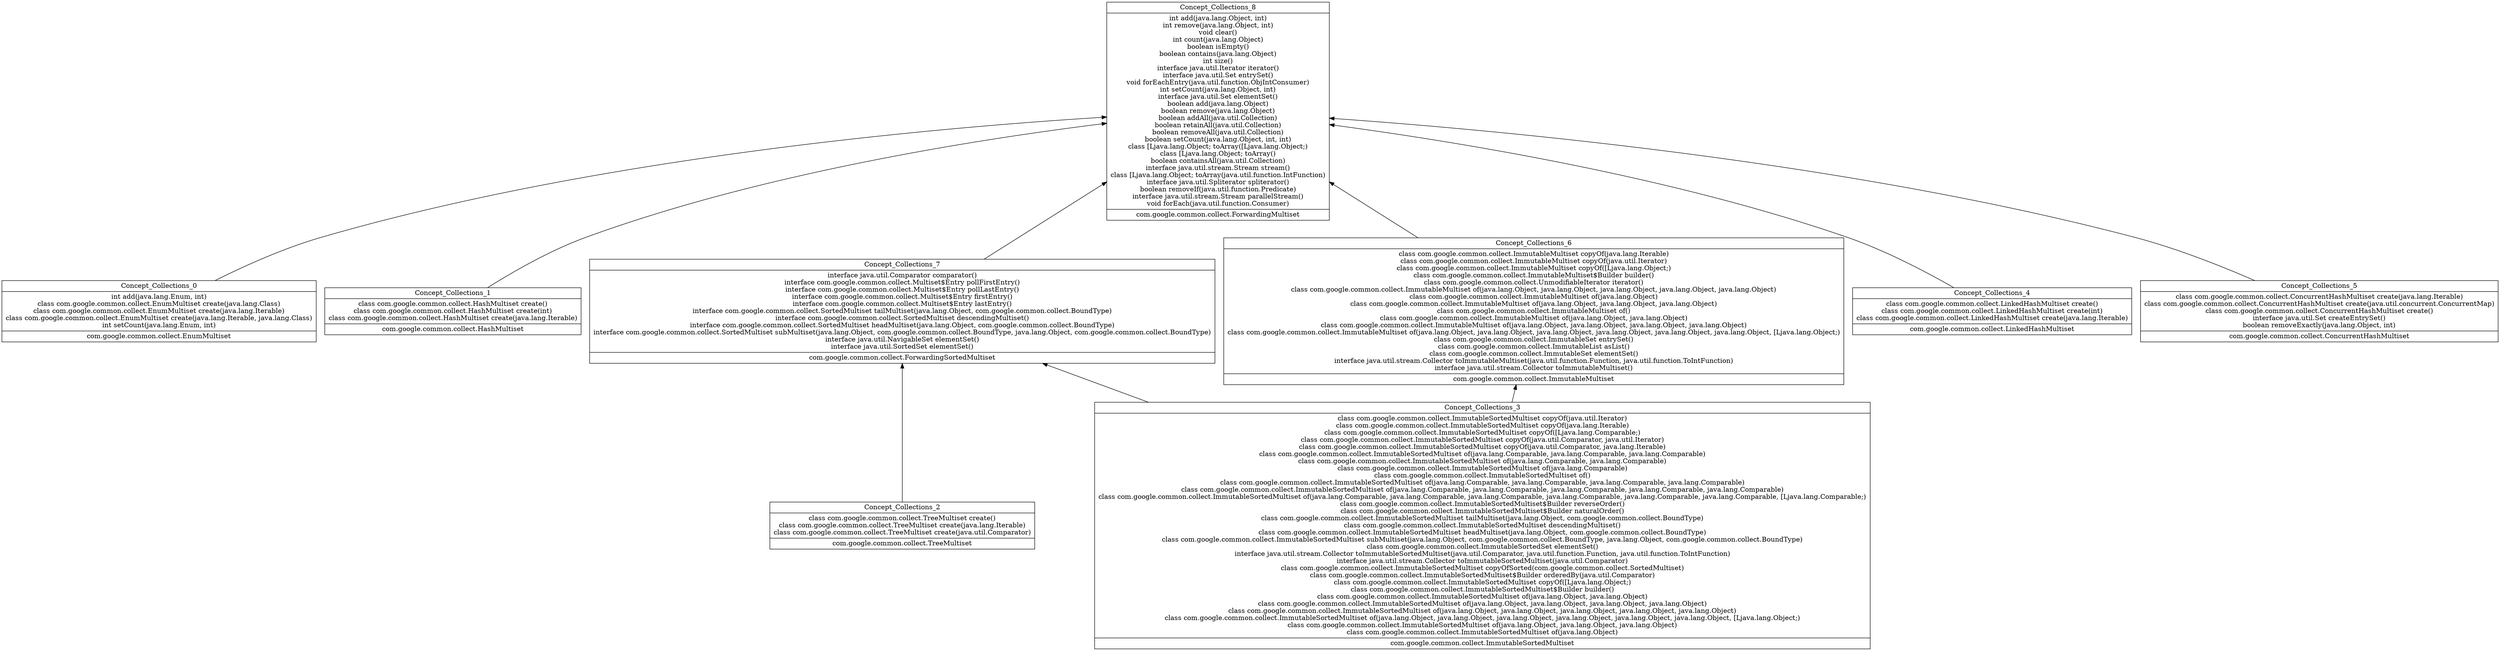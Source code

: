 digraph G { 
	rankdir=BT;
subgraph Collections { 
label="Collections";
0 [shape=record,label="{Concept_Collections_8|int add(java.lang.Object, int)\nint remove(java.lang.Object, int)\nvoid clear()\nint count(java.lang.Object)\nboolean isEmpty()\nboolean contains(java.lang.Object)\nint size()\ninterface java.util.Iterator iterator()\ninterface java.util.Set entrySet()\nvoid forEachEntry(java.util.function.ObjIntConsumer)\nint setCount(java.lang.Object, int)\ninterface java.util.Set elementSet()\nboolean add(java.lang.Object)\nboolean remove(java.lang.Object)\nboolean addAll(java.util.Collection)\nboolean retainAll(java.util.Collection)\nboolean removeAll(java.util.Collection)\nboolean setCount(java.lang.Object, int, int)\nclass [Ljava.lang.Object; toArray([Ljava.lang.Object;)\nclass [Ljava.lang.Object; toArray()\nboolean containsAll(java.util.Collection)\ninterface java.util.stream.Stream stream()\nclass [Ljava.lang.Object; toArray(java.util.function.IntFunction)\ninterface java.util.Spliterator spliterator()\nboolean removeIf(java.util.function.Predicate)\ninterface java.util.stream.Stream parallelStream()\nvoid forEach(java.util.function.Consumer)\n|com.google.common.collect.ForwardingMultiset\n}"];
1 [shape=record,label="{Concept_Collections_0|int add(java.lang.Enum, int)\nclass com.google.common.collect.EnumMultiset create(java.lang.Class)\nclass com.google.common.collect.EnumMultiset create(java.lang.Iterable)\nclass com.google.common.collect.EnumMultiset create(java.lang.Iterable, java.lang.Class)\nint setCount(java.lang.Enum, int)\n|com.google.common.collect.EnumMultiset\n}"];
2 [shape=record,label="{Concept_Collections_1|class com.google.common.collect.HashMultiset create()\nclass com.google.common.collect.HashMultiset create(int)\nclass com.google.common.collect.HashMultiset create(java.lang.Iterable)\n|com.google.common.collect.HashMultiset\n}"];
3 [shape=record,label="{Concept_Collections_2|class com.google.common.collect.TreeMultiset create()\nclass com.google.common.collect.TreeMultiset create(java.lang.Iterable)\nclass com.google.common.collect.TreeMultiset create(java.util.Comparator)\n|com.google.common.collect.TreeMultiset\n}"];
4 [shape=record,label="{Concept_Collections_7|interface java.util.Comparator comparator()\ninterface com.google.common.collect.Multiset$Entry pollFirstEntry()\ninterface com.google.common.collect.Multiset$Entry pollLastEntry()\ninterface com.google.common.collect.Multiset$Entry firstEntry()\ninterface com.google.common.collect.Multiset$Entry lastEntry()\ninterface com.google.common.collect.SortedMultiset tailMultiset(java.lang.Object, com.google.common.collect.BoundType)\ninterface com.google.common.collect.SortedMultiset descendingMultiset()\ninterface com.google.common.collect.SortedMultiset headMultiset(java.lang.Object, com.google.common.collect.BoundType)\ninterface com.google.common.collect.SortedMultiset subMultiset(java.lang.Object, com.google.common.collect.BoundType, java.lang.Object, com.google.common.collect.BoundType)\ninterface java.util.NavigableSet elementSet()\ninterface java.util.SortedSet elementSet()\n|com.google.common.collect.ForwardingSortedMultiset\n}"];
5 [shape=record,label="{Concept_Collections_3|class com.google.common.collect.ImmutableSortedMultiset copyOf(java.util.Iterator)\nclass com.google.common.collect.ImmutableSortedMultiset copyOf(java.lang.Iterable)\nclass com.google.common.collect.ImmutableSortedMultiset copyOf([Ljava.lang.Comparable;)\nclass com.google.common.collect.ImmutableSortedMultiset copyOf(java.util.Comparator, java.util.Iterator)\nclass com.google.common.collect.ImmutableSortedMultiset copyOf(java.util.Comparator, java.lang.Iterable)\nclass com.google.common.collect.ImmutableSortedMultiset of(java.lang.Comparable, java.lang.Comparable, java.lang.Comparable)\nclass com.google.common.collect.ImmutableSortedMultiset of(java.lang.Comparable, java.lang.Comparable)\nclass com.google.common.collect.ImmutableSortedMultiset of(java.lang.Comparable)\nclass com.google.common.collect.ImmutableSortedMultiset of()\nclass com.google.common.collect.ImmutableSortedMultiset of(java.lang.Comparable, java.lang.Comparable, java.lang.Comparable, java.lang.Comparable)\nclass com.google.common.collect.ImmutableSortedMultiset of(java.lang.Comparable, java.lang.Comparable, java.lang.Comparable, java.lang.Comparable, java.lang.Comparable)\nclass com.google.common.collect.ImmutableSortedMultiset of(java.lang.Comparable, java.lang.Comparable, java.lang.Comparable, java.lang.Comparable, java.lang.Comparable, java.lang.Comparable, [Ljava.lang.Comparable;)\nclass com.google.common.collect.ImmutableSortedMultiset$Builder reverseOrder()\nclass com.google.common.collect.ImmutableSortedMultiset$Builder naturalOrder()\nclass com.google.common.collect.ImmutableSortedMultiset tailMultiset(java.lang.Object, com.google.common.collect.BoundType)\nclass com.google.common.collect.ImmutableSortedMultiset descendingMultiset()\nclass com.google.common.collect.ImmutableSortedMultiset headMultiset(java.lang.Object, com.google.common.collect.BoundType)\nclass com.google.common.collect.ImmutableSortedMultiset subMultiset(java.lang.Object, com.google.common.collect.BoundType, java.lang.Object, com.google.common.collect.BoundType)\nclass com.google.common.collect.ImmutableSortedSet elementSet()\ninterface java.util.stream.Collector toImmutableSortedMultiset(java.util.Comparator, java.util.function.Function, java.util.function.ToIntFunction)\ninterface java.util.stream.Collector toImmutableSortedMultiset(java.util.Comparator)\nclass com.google.common.collect.ImmutableSortedMultiset copyOfSorted(com.google.common.collect.SortedMultiset)\nclass com.google.common.collect.ImmutableSortedMultiset$Builder orderedBy(java.util.Comparator)\nclass com.google.common.collect.ImmutableSortedMultiset copyOf([Ljava.lang.Object;)\nclass com.google.common.collect.ImmutableSortedMultiset$Builder builder()\nclass com.google.common.collect.ImmutableSortedMultiset of(java.lang.Object, java.lang.Object)\nclass com.google.common.collect.ImmutableSortedMultiset of(java.lang.Object, java.lang.Object, java.lang.Object, java.lang.Object)\nclass com.google.common.collect.ImmutableSortedMultiset of(java.lang.Object, java.lang.Object, java.lang.Object, java.lang.Object, java.lang.Object)\nclass com.google.common.collect.ImmutableSortedMultiset of(java.lang.Object, java.lang.Object, java.lang.Object, java.lang.Object, java.lang.Object, java.lang.Object, [Ljava.lang.Object;)\nclass com.google.common.collect.ImmutableSortedMultiset of(java.lang.Object, java.lang.Object, java.lang.Object)\nclass com.google.common.collect.ImmutableSortedMultiset of(java.lang.Object)\n|com.google.common.collect.ImmutableSortedMultiset\n}"];
6 [shape=record,label="{Concept_Collections_6|class com.google.common.collect.ImmutableMultiset copyOf(java.lang.Iterable)\nclass com.google.common.collect.ImmutableMultiset copyOf(java.util.Iterator)\nclass com.google.common.collect.ImmutableMultiset copyOf([Ljava.lang.Object;)\nclass com.google.common.collect.ImmutableMultiset$Builder builder()\nclass com.google.common.collect.UnmodifiableIterator iterator()\nclass com.google.common.collect.ImmutableMultiset of(java.lang.Object, java.lang.Object, java.lang.Object, java.lang.Object, java.lang.Object)\nclass com.google.common.collect.ImmutableMultiset of(java.lang.Object)\nclass com.google.common.collect.ImmutableMultiset of(java.lang.Object, java.lang.Object, java.lang.Object)\nclass com.google.common.collect.ImmutableMultiset of()\nclass com.google.common.collect.ImmutableMultiset of(java.lang.Object, java.lang.Object)\nclass com.google.common.collect.ImmutableMultiset of(java.lang.Object, java.lang.Object, java.lang.Object, java.lang.Object)\nclass com.google.common.collect.ImmutableMultiset of(java.lang.Object, java.lang.Object, java.lang.Object, java.lang.Object, java.lang.Object, java.lang.Object, [Ljava.lang.Object;)\nclass com.google.common.collect.ImmutableSet entrySet()\nclass com.google.common.collect.ImmutableList asList()\nclass com.google.common.collect.ImmutableSet elementSet()\ninterface java.util.stream.Collector toImmutableMultiset(java.util.function.Function, java.util.function.ToIntFunction)\ninterface java.util.stream.Collector toImmutableMultiset()\n|com.google.common.collect.ImmutableMultiset\n}"];
7 [shape=record,label="{Concept_Collections_4|class com.google.common.collect.LinkedHashMultiset create()\nclass com.google.common.collect.LinkedHashMultiset create(int)\nclass com.google.common.collect.LinkedHashMultiset create(java.lang.Iterable)\n|com.google.common.collect.LinkedHashMultiset\n}"];
8 [shape=record,label="{Concept_Collections_5|class com.google.common.collect.ConcurrentHashMultiset create(java.lang.Iterable)\nclass com.google.common.collect.ConcurrentHashMultiset create(java.util.concurrent.ConcurrentMap)\nclass com.google.common.collect.ConcurrentHashMultiset create()\ninterface java.util.Set createEntrySet()\nboolean removeExactly(java.lang.Object, int)\n|com.google.common.collect.ConcurrentHashMultiset\n}"];
	1 -> 0
	2 -> 0
	7 -> 0
	8 -> 0
	6 -> 0
	4 -> 0
	3 -> 4
	5 -> 4
	5 -> 6
}
}